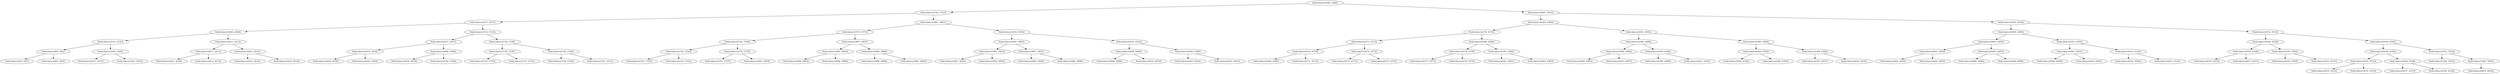 digraph G{
269605542 [label="Node{data=[4368, 4368]}"]
269605542 -> 1531142822
1531142822 [label="Node{data=[2742, 2742]}"]
1531142822 -> 225518497
225518497 [label="Node{data=[2617, 2617]}"]
225518497 -> 1229993035
1229993035 [label="Node{data=[2609, 2609]}"]
1229993035 -> 1468662573
1468662573 [label="Node{data=[2532, 2532]}"]
1468662573 -> 396107048
396107048 [label="Node{data=[902, 902]}"]
396107048 -> 334776401
334776401 [label="Node{data=[901, 901]}"]
396107048 -> 1531888648
1531888648 [label="Node{data=[903, 903]}"]
1468662573 -> 1549412135
1549412135 [label="Node{data=[2584, 2584]}"]
1549412135 -> 727188697
727188697 [label="Node{data=[2537, 2537]}"]
1549412135 -> 450852643
450852643 [label="Node{data=[2593, 2593]}"]
1229993035 -> 924622580
924622580 [label="Node{data=[2613, 2613]}"]
924622580 -> 989000751
989000751 [label="Node{data=[2611, 2611]}"]
989000751 -> 1365721444
1365721444 [label="Node{data=[2610, 2610]}"]
989000751 -> 820007428
820007428 [label="Node{data=[2612, 2612]}"]
924622580 -> 1666744786
1666744786 [label="Node{data=[2615, 2615]}"]
1666744786 -> 1319522842
1319522842 [label="Node{data=[2614, 2614]}"]
1666744786 -> 622937803
622937803 [label="Node{data=[2616, 2616]}"]
225518497 -> 392380441
392380441 [label="Node{data=[2723, 2723]}"]
392380441 -> 814875958
814875958 [label="Node{data=[2657, 2657]}"]
814875958 -> 1280878524
1280878524 [label="Node{data=[2619, 2619]}"]
1280878524 -> 1667278818
1667278818 [label="Node{data=[2618, 2618]}"]
1280878524 -> 1846427679
1846427679 [label="Node{data=[2620, 2620]}"]
814875958 -> 1318404957
1318404957 [label="Node{data=[2696, 2696]}"]
1318404957 -> 1199138932
1199138932 [label="Node{data=[2679, 2679]}"]
1318404957 -> 557881550
557881550 [label="Node{data=[2700, 2700]}"]
392380441 -> 1028799041
1028799041 [label="Node{data=[2738, 2738]}"]
1028799041 -> 1496910109
1496910109 [label="Node{data=[2736, 2736]}"]
1496910109 -> 1427107974
1427107974 [label="Node{data=[2735, 2735]}"]
1496910109 -> 1881969665
1881969665 [label="Node{data=[2737, 2737]}"]
1028799041 -> 1551906935
1551906935 [label="Node{data=[2740, 2740]}"]
1551906935 -> 1298182939
1298182939 [label="Node{data=[2739, 2739]}"]
1551906935 -> 1740763633
1740763633 [label="Node{data=[2741, 2741]}"]
1531142822 -> 1943661972
1943661972 [label="Node{data=[3901, 3901]}"]
1943661972 -> 776417304
776417304 [label="Node{data=[3575, 3575]}"]
776417304 -> 1727506080
1727506080 [label="Node{data=[2746, 2746]}"]
1727506080 -> 248618486
248618486 [label="Node{data=[2744, 2744]}"]
248618486 -> 844653813
844653813 [label="Node{data=[2743, 2743]}"]
248618486 -> 629691734
629691734 [label="Node{data=[2745, 2745]}"]
1727506080 -> 2123445729
2123445729 [label="Node{data=[2779, 2779]}"]
2123445729 -> 2083338728
2083338728 [label="Node{data=[2747, 2747]}"]
2123445729 -> 228820308
228820308 [label="Node{data=[3495, 3495]}"]
776417304 -> 1793479507
1793479507 [label="Node{data=[3897, 3897]}"]
1793479507 -> 498027987
498027987 [label="Node{data=[3895, 3895]}"]
498027987 -> 140035575
140035575 [label="Node{data=[3894, 3894]}"]
498027987 -> 423655565
423655565 [label="Node{data=[3896, 3896]}"]
1793479507 -> 1105513533
1105513533 [label="Node{data=[3899, 3899]}"]
1105513533 -> 650297351
650297351 [label="Node{data=[3898, 3898]}"]
1105513533 -> 1761332821
1761332821 [label="Node{data=[3900, 3900]}"]
1943661972 -> 1919244247
1919244247 [label="Node{data=[3919, 3919]}"]
1919244247 -> 352843906
352843906 [label="Node{data=[3905, 3905]}"]
352843906 -> 636866781
636866781 [label="Node{data=[3903, 3903]}"]
636866781 -> 332016464
332016464 [label="Node{data=[3902, 3902]}"]
636866781 -> 1263082769
1263082769 [label="Node{data=[3904, 3904]}"]
352843906 -> 1629503250
1629503250 [label="Node{data=[3907, 3907]}"]
1629503250 -> 1784178899
1784178899 [label="Node{data=[3906, 3906]}"]
1629503250 -> 680152675
680152675 [label="Node{data=[3908, 3908]}"]
1919244247 -> 724070390
724070390 [label="Node{data=[4191, 4191]}"]
724070390 -> 1259343150
1259343150 [label="Node{data=[4060, 4060]}"]
1259343150 -> 1646783087
1646783087 [label="Node{data=[3948, 3948]}"]
1259343150 -> 405031198
405031198 [label="Node{data=[4074, 4074]}"]
724070390 -> 1889260083
1889260083 [label="Node{data=[4366, 4366]}"]
1889260083 -> 992598131
992598131 [label="Node{data=[4365, 4365]}"]
1889260083 -> 1711286763
1711286763 [label="Node{data=[4367, 4367]}"]
269605542 -> 1557586060
1557586060 [label="Node{data=[4491, 4491]}"]
1557586060 -> 1920117615
1920117615 [label="Node{data=[4384, 4384]}"]
1920117615 -> 124591890
124591890 [label="Node{data=[4376, 4376]}"]
124591890 -> 1623531877
1623531877 [label="Node{data=[4372, 4372]}"]
1623531877 -> 201092977
201092977 [label="Node{data=[4370, 4370]}"]
201092977 -> 1823642802
1823642802 [label="Node{data=[4369, 4369]}"]
201092977 -> 55083961
55083961 [label="Node{data=[4371, 4371]}"]
1623531877 -> 1246708924
1246708924 [label="Node{data=[4374, 4374]}"]
1246708924 -> 572538211
572538211 [label="Node{data=[4373, 4373]}"]
1246708924 -> 1523526289
1523526289 [label="Node{data=[4375, 4375]}"]
124591890 -> 501034810
501034810 [label="Node{data=[4380, 4380]}"]
501034810 -> 755495577
755495577 [label="Node{data=[4378, 4378]}"]
755495577 -> 250550655
250550655 [label="Node{data=[4377, 4377]}"]
755495577 -> 769073553
769073553 [label="Node{data=[4379, 4379]}"]
501034810 -> 1493659630
1493659630 [label="Node{data=[4382, 4382]}"]
1493659630 -> 1267129709
1267129709 [label="Node{data=[4381, 4381]}"]
1493659630 -> 1037304195
1037304195 [label="Node{data=[4383, 4383]}"]
1920117615 -> 689660929
689660929 [label="Node{data=[4392, 4392]}"]
689660929 -> 1266751187
1266751187 [label="Node{data=[4388, 4388]}"]
1266751187 -> 907134843
907134843 [label="Node{data=[4386, 4386]}"]
907134843 -> 735318051
735318051 [label="Node{data=[4385, 4385]}"]
907134843 -> 1503482420
1503482420 [label="Node{data=[4387, 4387]}"]
1266751187 -> 451539034
451539034 [label="Node{data=[4390, 4390]}"]
451539034 -> 586929763
586929763 [label="Node{data=[4389, 4389]}"]
451539034 -> 698720023
698720023 [label="Node{data=[4391, 4391]}"]
689660929 -> 446330085
446330085 [label="Node{data=[4396, 4396]}"]
446330085 -> 1327770828
1327770828 [label="Node{data=[4394, 4394]}"]
1327770828 -> 856728453
856728453 [label="Node{data=[4393, 4393]}"]
1327770828 -> 919134167
919134167 [label="Node{data=[4395, 4395]}"]
446330085 -> 2143070391
2143070391 [label="Node{data=[4398, 4398]}"]
2143070391 -> 294697408
294697408 [label="Node{data=[4397, 4397]}"]
2143070391 -> 657075452
657075452 [label="Node{data=[4416, 4416]}"]
1557586060 -> 1475115433
1475115433 [label="Node{data=[4524, 4524]}"]
1475115433 -> 1292864243
1292864243 [label="Node{data=[4499, 4499]}"]
1292864243 -> 1497723947
1497723947 [label="Node{data=[4495, 4495]}"]
1497723947 -> 796847667
796847667 [label="Node{data=[4493, 4493]}"]
796847667 -> 468446020
468446020 [label="Node{data=[4492, 4492]}"]
796847667 -> 704815832
704815832 [label="Node{data=[4494, 4494]}"]
1497723947 -> 1477738399
1477738399 [label="Node{data=[4497, 4497]}"]
1477738399 -> 4394456
4394456 [label="Node{data=[4496, 4496]}"]
1477738399 -> 1152808799
1152808799 [label="Node{data=[4498, 4498]}"]
1292864243 -> 2065500531
2065500531 [label="Node{data=[4503, 4503]}"]
2065500531 -> 948488
948488 [label="Node{data=[4501, 4501]}"]
948488 -> 406559004
406559004 [label="Node{data=[4500, 4500]}"]
948488 -> 1874860491
1874860491 [label="Node{data=[4502, 4502]}"]
2065500531 -> 2089141201
2089141201 [label="Node{data=[4522, 4522]}"]
2089141201 -> 254813040
254813040 [label="Node{data=[4504, 4504]}"]
2089141201 -> 1258797299
1258797299 [label="Node{data=[4523, 4523]}"]
1475115433 -> 619118105
619118105 [label="Node{data=[4532, 4532]}"]
619118105 -> 1991195167
1991195167 [label="Node{data=[4528, 4528]}"]
1991195167 -> 2022358041
2022358041 [label="Node{data=[4526, 4526]}"]
2022358041 -> 238834651
238834651 [label="Node{data=[4525, 4525]}"]
2022358041 -> 498692659
498692659 [label="Node{data=[4527, 4527]}"]
1991195167 -> 315219033
315219033 [label="Node{data=[4530, 4530]}"]
315219033 -> 1066324077
1066324077 [label="Node{data=[4529, 4529]}"]
315219033 -> 1405152972
1405152972 [label="Node{data=[4531, 4531]}"]
619118105 -> 96347757
96347757 [label="Node{data=[4540, 4540]}"]
96347757 -> 1497962903
1497962903 [label="Node{data=[4536, 4536]}"]
1497962903 -> 277722987
277722987 [label="Node{data=[4534, 4534]}"]
277722987 -> 1148161336
1148161336 [label="Node{data=[4533, 4533]}"]
277722987 -> 806766230
806766230 [label="Node{data=[4535, 4535]}"]
1497962903 -> 553809058
553809058 [label="Node{data=[4538, 4538]}"]
553809058 -> 1548331270
1548331270 [label="Node{data=[4537, 4537]}"]
553809058 -> 1685580282
1685580282 [label="Node{data=[4539, 4539]}"]
96347757 -> 1716990228
1716990228 [label="Node{data=[7932, 7932]}"]
1716990228 -> 1422065176
1422065176 [label="Node{data=[7450, 7450]}"]
1716990228 -> 1171418143
1171418143 [label="Node{data=[7965, 7965]}"]
1171418143 -> 506553702
506553702 [label="Node{data=[8650, 8650]}"]
}